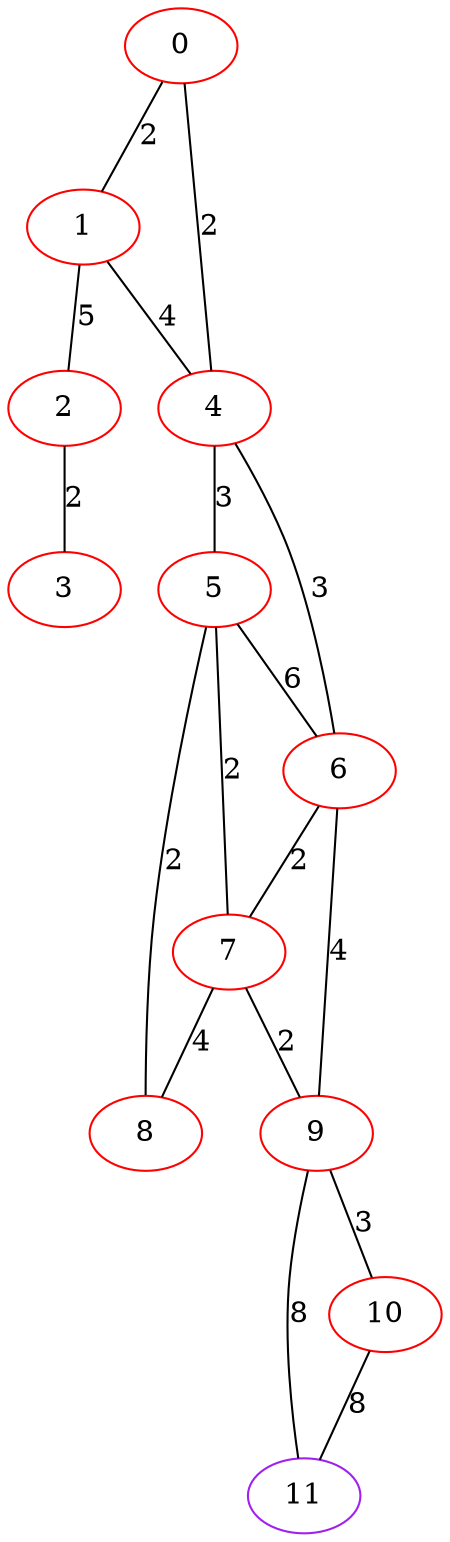graph "" {
0 [color=red, weight=1];
1 [color=red, weight=1];
2 [color=red, weight=1];
3 [color=red, weight=1];
4 [color=red, weight=1];
5 [color=red, weight=1];
6 [color=red, weight=1];
7 [color=red, weight=1];
8 [color=red, weight=1];
9 [color=red, weight=1];
10 [color=red, weight=1];
11 [color=purple, weight=4];
0 -- 1  [key=0, label=2];
0 -- 4  [key=0, label=2];
1 -- 2  [key=0, label=5];
1 -- 4  [key=0, label=4];
2 -- 3  [key=0, label=2];
4 -- 5  [key=0, label=3];
4 -- 6  [key=0, label=3];
5 -- 8  [key=0, label=2];
5 -- 6  [key=0, label=6];
5 -- 7  [key=0, label=2];
6 -- 9  [key=0, label=4];
6 -- 7  [key=0, label=2];
7 -- 8  [key=0, label=4];
7 -- 9  [key=0, label=2];
9 -- 10  [key=0, label=3];
9 -- 11  [key=0, label=8];
10 -- 11  [key=0, label=8];
}
